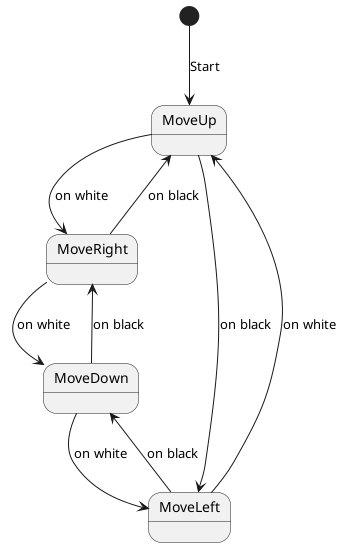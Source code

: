 @startuml
'figure 6: The Langston Ant States'
skinparam monochrome true
skinparam handwritten false
skinparam shadowing false
skinparam classAttributeIconSize 0
hide class circle
hide abstract circle


state MoveUp
state MoveRight
state MoveLeft
state MoveDown


[*] --> MoveUp : Start

MoveUp --> MoveRight   : on white
MoveUp --> MoveLeft    : on black

MoveRight --> MoveDown : on white
MoveRight --> MoveUp   : on black

MoveLeft --> MoveUp    : on white
MoveLeft --> MoveDown  : on black

MoveDown --> MoveLeft  : on white
MoveDown --> MoveRight : on black

@enduml

